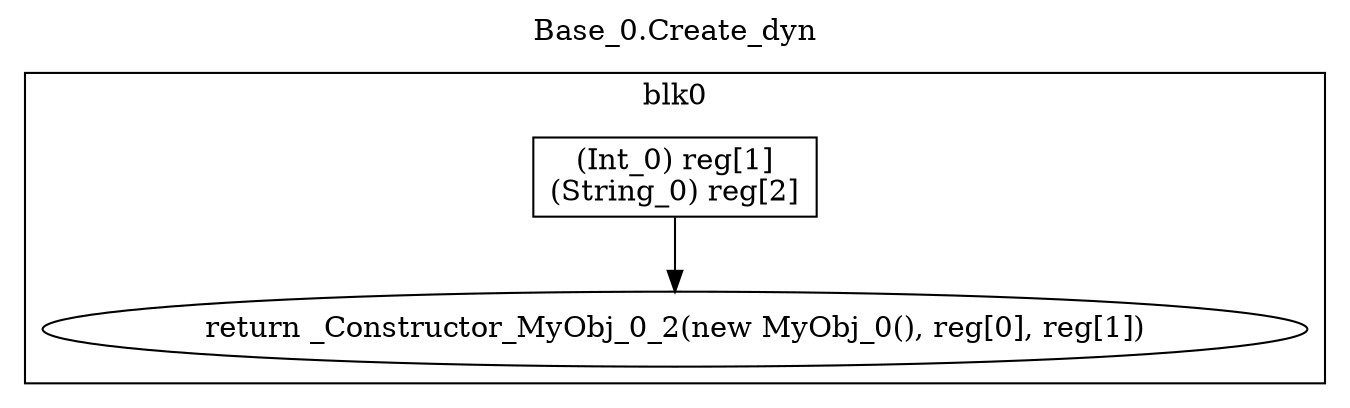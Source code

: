 digraph {
  rankdir=TB;
  b0_l0 -> b0_ret
  b0_l0 [label="(Int_0) reg[1]\n(String_0) reg[2]\n", shape=box]
  b0_ret [label="return _Constructor_MyObj_0_2(new MyObj_0(), reg[0], reg[1])"]
  subgraph cluster_b0 {
    label = "blk0";
    b0_l0;
    b0_ret;
  }
  labelloc="t"
  label="Base_0.Create_dyn"
}